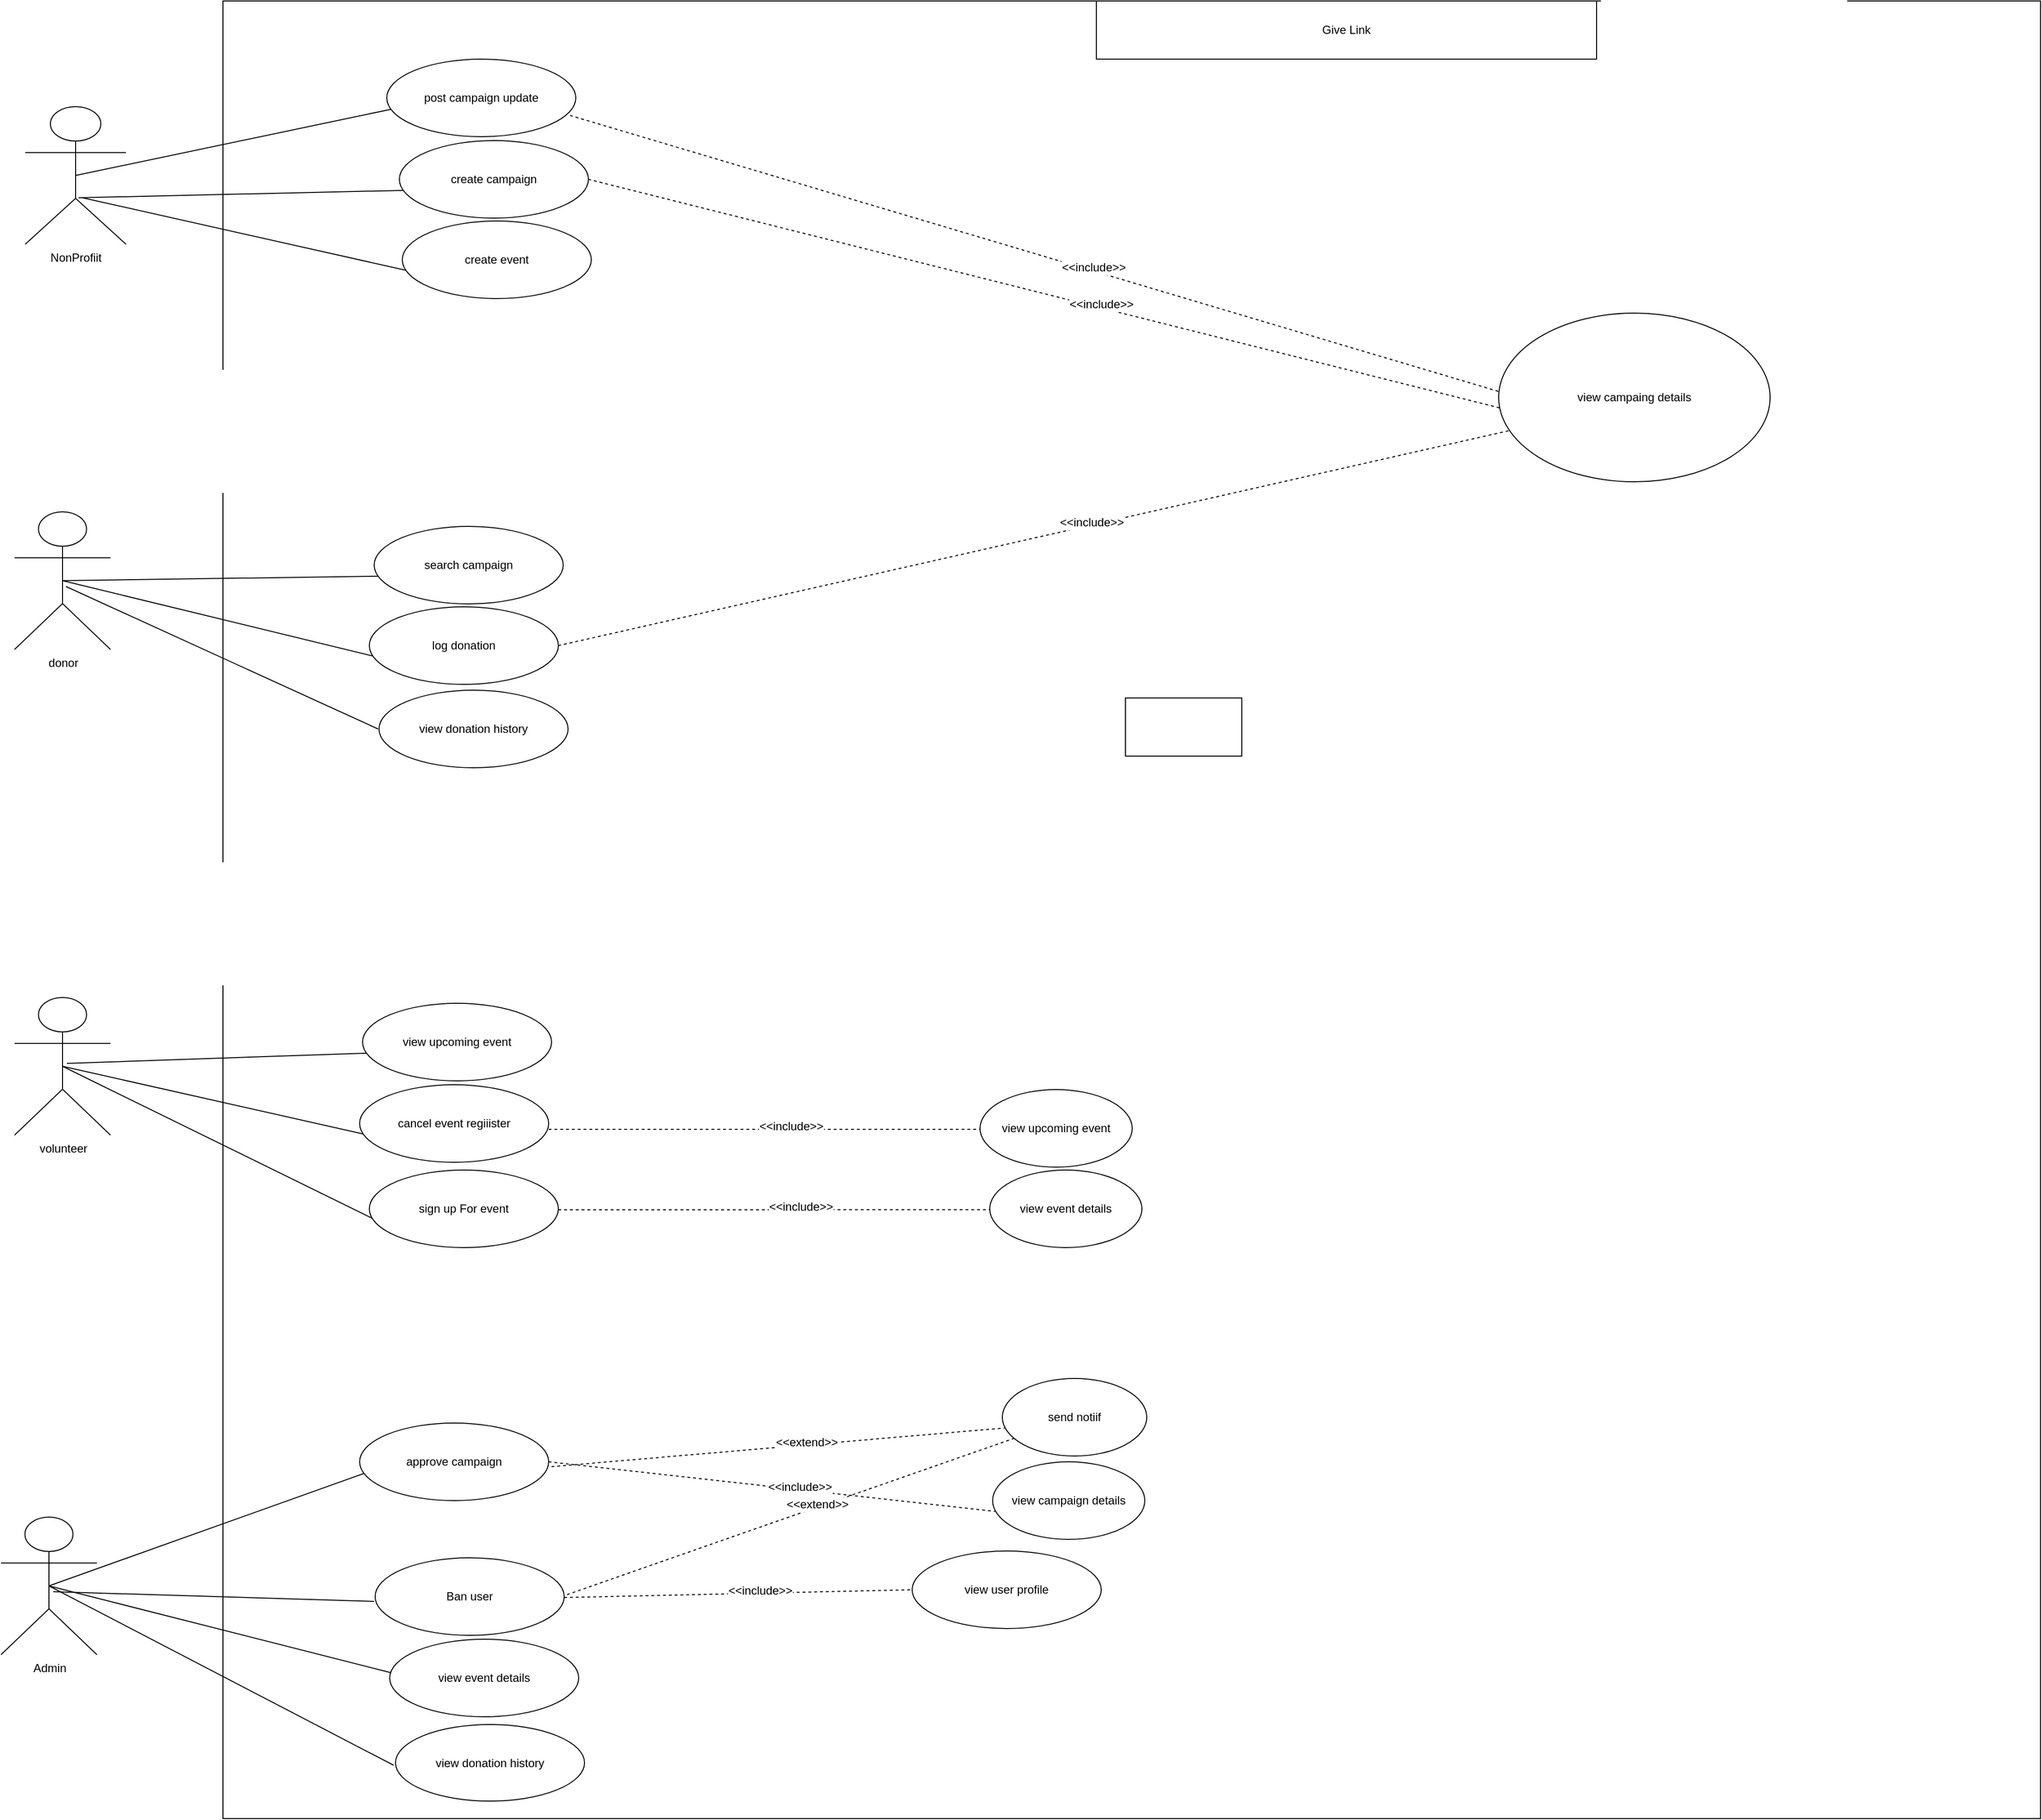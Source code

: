 <mxfile version="26.0.16">
  <diagram name="Page-1" id="x2XZBnWe3_GGs7H4e0xh">
    <mxGraphModel dx="3033" dy="1844" grid="0" gridSize="10" guides="1" tooltips="1" connect="1" arrows="1" fold="1" page="0" pageScale="1" pageWidth="850" pageHeight="1100" math="0" shadow="0">
      <root>
        <mxCell id="0" />
        <mxCell id="1" parent="0" />
        <mxCell id="eGrrehLCJ5-Z8m4WIk6b-1" value="" style="whiteSpace=wrap;html=1;aspect=fixed;" vertex="1" parent="1">
          <mxGeometry x="-985" y="-879" width="1875" height="1875" as="geometry" />
        </mxCell>
        <mxCell id="eGrrehLCJ5-Z8m4WIk6b-6" value="Admin" style="shape=umlActor;verticalLabelPosition=bottom;verticalAlign=top;html=1;outlineConnect=0;" vertex="1" parent="1">
          <mxGeometry x="-1214" y="685" width="99" height="142" as="geometry" />
        </mxCell>
        <mxCell id="eGrrehLCJ5-Z8m4WIk6b-12" value="volunteer" style="shape=umlActor;verticalLabelPosition=bottom;verticalAlign=top;html=1;outlineConnect=0;" vertex="1" parent="1">
          <mxGeometry x="-1200" y="149" width="99" height="142" as="geometry" />
        </mxCell>
        <mxCell id="eGrrehLCJ5-Z8m4WIk6b-13" value="donor" style="shape=umlActor;verticalLabelPosition=bottom;verticalAlign=top;html=1;outlineConnect=0;" vertex="1" parent="1">
          <mxGeometry x="-1200" y="-352" width="99" height="142" as="geometry" />
        </mxCell>
        <mxCell id="eGrrehLCJ5-Z8m4WIk6b-14" value="NonProfiit" style="shape=umlActor;verticalLabelPosition=bottom;verticalAlign=top;html=1;outlineConnect=0;" vertex="1" parent="1">
          <mxGeometry x="-1189" y="-770" width="104" height="142" as="geometry" />
        </mxCell>
        <mxCell id="eGrrehLCJ5-Z8m4WIk6b-18" value="" style="endArrow=none;html=1;rounded=0;fontSize=12;startSize=8;endSize=8;curved=1;entryX=0.032;entryY=0.642;entryDx=0;entryDy=0;entryPerimeter=0;exitX=0.5;exitY=0.5;exitDx=0;exitDy=0;exitPerimeter=0;" edge="1" parent="1" source="eGrrehLCJ5-Z8m4WIk6b-6" target="eGrrehLCJ5-Z8m4WIk6b-19">
          <mxGeometry width="50" height="50" relative="1" as="geometry">
            <mxPoint x="-1070" y="694" as="sourcePoint" />
            <mxPoint x="-1020" y="644" as="targetPoint" />
          </mxGeometry>
        </mxCell>
        <mxCell id="eGrrehLCJ5-Z8m4WIk6b-19" value="approve campaign" style="ellipse;whiteSpace=wrap;html=1;" vertex="1" parent="1">
          <mxGeometry x="-844" y="588" width="195" height="80" as="geometry" />
        </mxCell>
        <mxCell id="eGrrehLCJ5-Z8m4WIk6b-20" value="" style="endArrow=none;html=1;rounded=0;fontSize=12;startSize=8;endSize=8;curved=1;entryX=0.078;entryY=0.835;entryDx=0;entryDy=0;entryPerimeter=0;" edge="1" parent="1">
          <mxGeometry width="50" height="50" relative="1" as="geometry">
            <mxPoint x="-1160" y="762" as="sourcePoint" />
            <mxPoint x="-829" y="772" as="targetPoint" />
          </mxGeometry>
        </mxCell>
        <mxCell id="eGrrehLCJ5-Z8m4WIk6b-21" value="Ban user" style="ellipse;whiteSpace=wrap;html=1;" vertex="1" parent="1">
          <mxGeometry x="-828" y="727" width="195" height="80" as="geometry" />
        </mxCell>
        <mxCell id="eGrrehLCJ5-Z8m4WIk6b-22" value="view campaign details" style="ellipse;whiteSpace=wrap;html=1;" vertex="1" parent="1">
          <mxGeometry x="-191" y="628" width="157" height="80" as="geometry" />
        </mxCell>
        <mxCell id="eGrrehLCJ5-Z8m4WIk6b-26" value="" style="endArrow=none;dashed=1;html=1;rounded=0;fontSize=12;startSize=8;endSize=8;curved=1;entryX=0.015;entryY=0.639;entryDx=0;entryDy=0;entryPerimeter=0;exitX=1;exitY=0.5;exitDx=0;exitDy=0;" edge="1" parent="1" source="eGrrehLCJ5-Z8m4WIk6b-19" target="eGrrehLCJ5-Z8m4WIk6b-22">
          <mxGeometry width="50" height="50" relative="1" as="geometry">
            <mxPoint x="-631" y="679" as="sourcePoint" />
            <mxPoint x="-319" y="729" as="targetPoint" />
          </mxGeometry>
        </mxCell>
        <mxCell id="eGrrehLCJ5-Z8m4WIk6b-28" value="&amp;lt;&amp;lt;include&amp;gt;&amp;gt;" style="edgeLabel;html=1;align=center;verticalAlign=middle;resizable=0;points=[];fontSize=12;" vertex="1" connectable="0" parent="eGrrehLCJ5-Z8m4WIk6b-26">
          <mxGeometry x="0.119" y="3" relative="1" as="geometry">
            <mxPoint x="1" as="offset" />
          </mxGeometry>
        </mxCell>
        <mxCell id="eGrrehLCJ5-Z8m4WIk6b-30" value="" style="endArrow=none;dashed=1;html=1;rounded=0;fontSize=12;startSize=8;endSize=8;curved=1;entryX=0.015;entryY=0.639;entryDx=0;entryDy=0;entryPerimeter=0;" edge="1" target="eGrrehLCJ5-Z8m4WIk6b-32" parent="1">
          <mxGeometry width="50" height="50" relative="1" as="geometry">
            <mxPoint x="-646" y="633" as="sourcePoint" />
            <mxPoint x="-309" y="643" as="targetPoint" />
          </mxGeometry>
        </mxCell>
        <mxCell id="eGrrehLCJ5-Z8m4WIk6b-31" value="&amp;lt;&amp;lt;extend&amp;gt;&amp;gt;" style="edgeLabel;html=1;align=center;verticalAlign=middle;resizable=0;points=[];fontSize=12;" vertex="1" connectable="0" parent="eGrrehLCJ5-Z8m4WIk6b-30">
          <mxGeometry x="0.119" y="3" relative="1" as="geometry">
            <mxPoint x="1" as="offset" />
          </mxGeometry>
        </mxCell>
        <mxCell id="eGrrehLCJ5-Z8m4WIk6b-32" value="send notiif" style="ellipse;whiteSpace=wrap;html=1;" vertex="1" parent="1">
          <mxGeometry x="-181" y="542" width="149" height="80" as="geometry" />
        </mxCell>
        <mxCell id="eGrrehLCJ5-Z8m4WIk6b-33" value="view user profile" style="ellipse;whiteSpace=wrap;html=1;" vertex="1" parent="1">
          <mxGeometry x="-274" y="720" width="195" height="80" as="geometry" />
        </mxCell>
        <mxCell id="eGrrehLCJ5-Z8m4WIk6b-35" value="" style="endArrow=none;dashed=1;html=1;rounded=0;fontSize=12;startSize=8;endSize=8;curved=1;exitX=1;exitY=0.5;exitDx=0;exitDy=0;entryX=0;entryY=0.5;entryDx=0;entryDy=0;" edge="1" parent="1" target="eGrrehLCJ5-Z8m4WIk6b-33">
          <mxGeometry width="50" height="50" relative="1" as="geometry">
            <mxPoint x="-633" y="768" as="sourcePoint" />
            <mxPoint x="-465" y="765" as="targetPoint" />
          </mxGeometry>
        </mxCell>
        <mxCell id="eGrrehLCJ5-Z8m4WIk6b-36" value="&amp;lt;&amp;lt;include&amp;gt;&amp;gt;" style="edgeLabel;html=1;align=center;verticalAlign=middle;resizable=0;points=[];fontSize=12;" vertex="1" connectable="0" parent="eGrrehLCJ5-Z8m4WIk6b-35">
          <mxGeometry x="0.119" y="3" relative="1" as="geometry">
            <mxPoint x="1" as="offset" />
          </mxGeometry>
        </mxCell>
        <mxCell id="eGrrehLCJ5-Z8m4WIk6b-39" value="" style="endArrow=none;dashed=1;html=1;rounded=0;fontSize=12;startSize=8;endSize=8;curved=1;" edge="1" parent="1" target="eGrrehLCJ5-Z8m4WIk6b-32">
          <mxGeometry width="50" height="50" relative="1" as="geometry">
            <mxPoint x="-630" y="765" as="sourcePoint" />
            <mxPoint x="-169" y="682" as="targetPoint" />
          </mxGeometry>
        </mxCell>
        <mxCell id="eGrrehLCJ5-Z8m4WIk6b-40" value="&amp;lt;&amp;lt;extend&amp;gt;&amp;gt;" style="edgeLabel;html=1;align=center;verticalAlign=middle;resizable=0;points=[];fontSize=12;" vertex="1" connectable="0" parent="eGrrehLCJ5-Z8m4WIk6b-39">
          <mxGeometry x="0.119" y="3" relative="1" as="geometry">
            <mxPoint x="1" as="offset" />
          </mxGeometry>
        </mxCell>
        <mxCell id="eGrrehLCJ5-Z8m4WIk6b-43" value="" style="endArrow=none;html=1;rounded=0;fontSize=12;startSize=8;endSize=8;curved=1;entryX=0.078;entryY=0.835;entryDx=0;entryDy=0;entryPerimeter=0;exitX=0.5;exitY=0.5;exitDx=0;exitDy=0;exitPerimeter=0;" edge="1" parent="1" source="eGrrehLCJ5-Z8m4WIk6b-6">
          <mxGeometry width="50" height="50" relative="1" as="geometry">
            <mxPoint x="-1141" y="836" as="sourcePoint" />
            <mxPoint x="-810" y="846" as="targetPoint" />
          </mxGeometry>
        </mxCell>
        <mxCell id="eGrrehLCJ5-Z8m4WIk6b-44" value="view event details" style="ellipse;whiteSpace=wrap;html=1;" vertex="1" parent="1">
          <mxGeometry x="-813" y="811" width="195" height="80" as="geometry" />
        </mxCell>
        <mxCell id="eGrrehLCJ5-Z8m4WIk6b-45" value="" style="endArrow=none;html=1;rounded=0;fontSize=12;startSize=8;endSize=8;curved=1;entryX=0.078;entryY=0.835;entryDx=0;entryDy=0;entryPerimeter=0;exitX=0.5;exitY=0.5;exitDx=0;exitDy=0;exitPerimeter=0;" edge="1" parent="1" source="eGrrehLCJ5-Z8m4WIk6b-6">
          <mxGeometry width="50" height="50" relative="1" as="geometry">
            <mxPoint x="-1140" y="931" as="sourcePoint" />
            <mxPoint x="-809" y="941" as="targetPoint" />
          </mxGeometry>
        </mxCell>
        <mxCell id="eGrrehLCJ5-Z8m4WIk6b-46" value="view donation history" style="ellipse;whiteSpace=wrap;html=1;" vertex="1" parent="1">
          <mxGeometry x="-807" y="899" width="195" height="79" as="geometry" />
        </mxCell>
        <mxCell id="eGrrehLCJ5-Z8m4WIk6b-52" value="" style="endArrow=none;html=1;rounded=0;fontSize=12;startSize=8;endSize=8;curved=1;entryX=0.032;entryY=0.642;entryDx=0;entryDy=0;entryPerimeter=0;exitX=0.5;exitY=0.5;exitDx=0;exitDy=0;exitPerimeter=0;" edge="1" target="eGrrehLCJ5-Z8m4WIk6b-53" parent="1" source="eGrrehLCJ5-Z8m4WIk6b-12">
          <mxGeometry width="50" height="50" relative="1" as="geometry">
            <mxPoint x="-1154" y="766" as="sourcePoint" />
            <mxPoint x="-1010" y="654" as="targetPoint" />
          </mxGeometry>
        </mxCell>
        <mxCell id="eGrrehLCJ5-Z8m4WIk6b-53" value="sign up For event" style="ellipse;whiteSpace=wrap;html=1;" vertex="1" parent="1">
          <mxGeometry x="-834" y="327" width="195" height="80" as="geometry" />
        </mxCell>
        <mxCell id="eGrrehLCJ5-Z8m4WIk6b-54" value="" style="endArrow=none;html=1;rounded=0;fontSize=12;startSize=8;endSize=8;curved=1;entryX=0.032;entryY=0.642;entryDx=0;entryDy=0;entryPerimeter=0;exitX=0.5;exitY=0.5;exitDx=0;exitDy=0;exitPerimeter=0;" edge="1" target="eGrrehLCJ5-Z8m4WIk6b-55" parent="1" source="eGrrehLCJ5-Z8m4WIk6b-12">
          <mxGeometry width="50" height="50" relative="1" as="geometry">
            <mxPoint x="-1164" y="125" as="sourcePoint" />
            <mxPoint x="-1020" y="566" as="targetPoint" />
          </mxGeometry>
        </mxCell>
        <mxCell id="eGrrehLCJ5-Z8m4WIk6b-55" value="cancel event regiiister" style="ellipse;whiteSpace=wrap;html=1;" vertex="1" parent="1">
          <mxGeometry x="-844" y="239" width="195" height="80" as="geometry" />
        </mxCell>
        <mxCell id="eGrrehLCJ5-Z8m4WIk6b-60" value="" style="endArrow=none;html=1;rounded=0;fontSize=12;startSize=8;endSize=8;curved=1;entryX=0.032;entryY=0.642;entryDx=0;entryDy=0;entryPerimeter=0;" edge="1" target="eGrrehLCJ5-Z8m4WIk6b-61" parent="1">
          <mxGeometry width="50" height="50" relative="1" as="geometry">
            <mxPoint x="-1146" y="217" as="sourcePoint" />
            <mxPoint x="-1017" y="482" as="targetPoint" />
          </mxGeometry>
        </mxCell>
        <mxCell id="eGrrehLCJ5-Z8m4WIk6b-61" value="view upcoming event" style="ellipse;whiteSpace=wrap;html=1;" vertex="1" parent="1">
          <mxGeometry x="-841" y="155" width="195" height="80" as="geometry" />
        </mxCell>
        <mxCell id="eGrrehLCJ5-Z8m4WIk6b-62" value="" style="endArrow=none;dashed=1;html=1;rounded=0;fontSize=12;startSize=8;endSize=8;curved=1;entryX=0.422;entryY=0.665;entryDx=0;entryDy=0;entryPerimeter=0;exitX=1;exitY=0.5;exitDx=0;exitDy=0;" edge="1" parent="1" target="eGrrehLCJ5-Z8m4WIk6b-1">
          <mxGeometry width="50" height="50" relative="1" as="geometry">
            <mxPoint x="-639" y="368" as="sourcePoint" />
            <mxPoint x="-179" y="419" as="targetPoint" />
          </mxGeometry>
        </mxCell>
        <mxCell id="eGrrehLCJ5-Z8m4WIk6b-63" value="&amp;lt;&amp;lt;include&amp;gt;&amp;gt;" style="edgeLabel;html=1;align=center;verticalAlign=middle;resizable=0;points=[];fontSize=12;" vertex="1" connectable="0" parent="eGrrehLCJ5-Z8m4WIk6b-62">
          <mxGeometry x="0.119" y="3" relative="1" as="geometry">
            <mxPoint x="1" as="offset" />
          </mxGeometry>
        </mxCell>
        <mxCell id="eGrrehLCJ5-Z8m4WIk6b-64" value="view event details" style="ellipse;whiteSpace=wrap;html=1;" vertex="1" parent="1">
          <mxGeometry x="-194" y="327" width="157" height="80" as="geometry" />
        </mxCell>
        <mxCell id="eGrrehLCJ5-Z8m4WIk6b-65" value="" style="endArrow=none;dashed=1;html=1;rounded=0;fontSize=12;startSize=8;endSize=8;curved=1;entryX=0.422;entryY=0.665;entryDx=0;entryDy=0;entryPerimeter=0;exitX=1;exitY=0.5;exitDx=0;exitDy=0;" edge="1" parent="1">
          <mxGeometry width="50" height="50" relative="1" as="geometry">
            <mxPoint x="-649" y="285" as="sourcePoint" />
            <mxPoint x="-204" y="285" as="targetPoint" />
          </mxGeometry>
        </mxCell>
        <mxCell id="eGrrehLCJ5-Z8m4WIk6b-66" value="&amp;lt;&amp;lt;include&amp;gt;&amp;gt;" style="edgeLabel;html=1;align=center;verticalAlign=middle;resizable=0;points=[];fontSize=12;" vertex="1" connectable="0" parent="eGrrehLCJ5-Z8m4WIk6b-65">
          <mxGeometry x="0.119" y="3" relative="1" as="geometry">
            <mxPoint x="1" as="offset" />
          </mxGeometry>
        </mxCell>
        <mxCell id="eGrrehLCJ5-Z8m4WIk6b-67" value="view upcoming event" style="ellipse;whiteSpace=wrap;html=1;" vertex="1" parent="1">
          <mxGeometry x="-204" y="244" width="157" height="80" as="geometry" />
        </mxCell>
        <mxCell id="eGrrehLCJ5-Z8m4WIk6b-73" value="" style="endArrow=none;html=1;rounded=0;fontSize=12;startSize=8;endSize=8;curved=1;entryX=0.032;entryY=0.642;entryDx=0;entryDy=0;entryPerimeter=0;exitX=0.5;exitY=0.5;exitDx=0;exitDy=0;exitPerimeter=0;" edge="1" target="eGrrehLCJ5-Z8m4WIk6b-74" parent="1" source="eGrrehLCJ5-Z8m4WIk6b-13">
          <mxGeometry width="50" height="50" relative="1" as="geometry">
            <mxPoint x="-1140" y="-273" as="sourcePoint" />
            <mxPoint x="-1010" y="73" as="targetPoint" />
          </mxGeometry>
        </mxCell>
        <mxCell id="eGrrehLCJ5-Z8m4WIk6b-74" value="log donation" style="ellipse;whiteSpace=wrap;html=1;" vertex="1" parent="1">
          <mxGeometry x="-834" y="-254" width="195" height="80" as="geometry" />
        </mxCell>
        <mxCell id="eGrrehLCJ5-Z8m4WIk6b-77" value="" style="endArrow=none;html=1;rounded=0;fontSize=12;startSize=8;endSize=8;curved=1;entryX=0.032;entryY=0.642;entryDx=0;entryDy=0;entryPerimeter=0;exitX=0.5;exitY=0.5;exitDx=0;exitDy=0;exitPerimeter=0;" edge="1" target="eGrrehLCJ5-Z8m4WIk6b-78" parent="1" source="eGrrehLCJ5-Z8m4WIk6b-13">
          <mxGeometry width="50" height="50" relative="1" as="geometry">
            <mxPoint x="-1145" y="-364" as="sourcePoint" />
            <mxPoint x="-1005" y="-10" as="targetPoint" />
          </mxGeometry>
        </mxCell>
        <mxCell id="eGrrehLCJ5-Z8m4WIk6b-78" value="search campaign" style="ellipse;whiteSpace=wrap;html=1;" vertex="1" parent="1">
          <mxGeometry x="-829" y="-337" width="195" height="80" as="geometry" />
        </mxCell>
        <mxCell id="eGrrehLCJ5-Z8m4WIk6b-79" value="" style="endArrow=none;html=1;rounded=0;fontSize=12;startSize=8;endSize=8;curved=1;" edge="1" parent="1">
          <mxGeometry width="50" height="50" relative="1" as="geometry">
            <mxPoint x="-1147" y="-275" as="sourcePoint" />
            <mxPoint x="-825" y="-128" as="targetPoint" />
          </mxGeometry>
        </mxCell>
        <mxCell id="eGrrehLCJ5-Z8m4WIk6b-80" value="view donation history" style="ellipse;whiteSpace=wrap;html=1;" vertex="1" parent="1">
          <mxGeometry x="-824" y="-168" width="195" height="80" as="geometry" />
        </mxCell>
        <mxCell id="eGrrehLCJ5-Z8m4WIk6b-82" value="" style="endArrow=none;html=1;rounded=0;fontSize=12;startSize=8;endSize=8;curved=1;entryX=0.032;entryY=0.642;entryDx=0;entryDy=0;entryPerimeter=0;exitX=0.5;exitY=0.5;exitDx=0;exitDy=0;exitPerimeter=0;" edge="1" parent="1" target="eGrrehLCJ5-Z8m4WIk6b-83">
          <mxGeometry width="50" height="50" relative="1" as="geometry">
            <mxPoint x="-1134" y="-676" as="sourcePoint" />
            <mxPoint x="-989" y="-405" as="targetPoint" />
          </mxGeometry>
        </mxCell>
        <mxCell id="eGrrehLCJ5-Z8m4WIk6b-83" value="create campaign" style="ellipse;whiteSpace=wrap;html=1;" vertex="1" parent="1">
          <mxGeometry x="-803" y="-735" width="195" height="80" as="geometry" />
        </mxCell>
        <mxCell id="eGrrehLCJ5-Z8m4WIk6b-84" value="" style="endArrow=none;html=1;rounded=0;fontSize=12;startSize=8;endSize=8;curved=1;entryX=0.032;entryY=0.642;entryDx=0;entryDy=0;entryPerimeter=0;exitX=0.5;exitY=0.5;exitDx=0;exitDy=0;exitPerimeter=0;" edge="1" target="eGrrehLCJ5-Z8m4WIk6b-85" parent="1" source="eGrrehLCJ5-Z8m4WIk6b-14">
          <mxGeometry width="50" height="50" relative="1" as="geometry">
            <mxPoint x="-1137" y="-763" as="sourcePoint" />
            <mxPoint x="-992" y="-492" as="targetPoint" />
          </mxGeometry>
        </mxCell>
        <mxCell id="eGrrehLCJ5-Z8m4WIk6b-85" value="post campaign update" style="ellipse;whiteSpace=wrap;html=1;" vertex="1" parent="1">
          <mxGeometry x="-816" y="-819" width="195" height="80" as="geometry" />
        </mxCell>
        <mxCell id="eGrrehLCJ5-Z8m4WIk6b-86" value="" style="endArrow=none;html=1;rounded=0;fontSize=12;startSize=8;endSize=8;curved=1;entryX=0.032;entryY=0.642;entryDx=0;entryDy=0;entryPerimeter=0;" edge="1" target="eGrrehLCJ5-Z8m4WIk6b-87" parent="1">
          <mxGeometry width="50" height="50" relative="1" as="geometry">
            <mxPoint x="-1130" y="-676" as="sourcePoint" />
            <mxPoint x="-983" y="-325" as="targetPoint" />
          </mxGeometry>
        </mxCell>
        <mxCell id="eGrrehLCJ5-Z8m4WIk6b-87" value="create event" style="ellipse;whiteSpace=wrap;html=1;" vertex="1" parent="1">
          <mxGeometry x="-800" y="-652" width="195" height="80" as="geometry" />
        </mxCell>
        <mxCell id="eGrrehLCJ5-Z8m4WIk6b-90" value="" style="endArrow=none;dashed=1;html=1;rounded=0;fontSize=12;startSize=8;endSize=8;curved=1;entryX=0.422;entryY=0.665;entryDx=0;entryDy=0;entryPerimeter=0;exitX=0.191;exitY=0.063;exitDx=0;exitDy=0;exitPerimeter=0;" edge="1" parent="1" source="eGrrehLCJ5-Z8m4WIk6b-1">
          <mxGeometry width="50" height="50" relative="1" as="geometry">
            <mxPoint x="-110" y="-475" as="sourcePoint" />
            <mxPoint x="335" y="-475" as="targetPoint" />
          </mxGeometry>
        </mxCell>
        <mxCell id="eGrrehLCJ5-Z8m4WIk6b-91" value="&amp;lt;&amp;lt;include&amp;gt;&amp;gt;" style="edgeLabel;html=1;align=center;verticalAlign=middle;resizable=0;points=[];fontSize=12;" vertex="1" connectable="0" parent="eGrrehLCJ5-Z8m4WIk6b-90">
          <mxGeometry x="0.119" y="3" relative="1" as="geometry">
            <mxPoint x="1" as="offset" />
          </mxGeometry>
        </mxCell>
        <mxCell id="eGrrehLCJ5-Z8m4WIk6b-92" value="view campaing details" style="ellipse;whiteSpace=wrap;html=1;" vertex="1" parent="1">
          <mxGeometry x="331" y="-557" width="280" height="174" as="geometry" />
        </mxCell>
        <mxCell id="eGrrehLCJ5-Z8m4WIk6b-94" value="" style="endArrow=none;dashed=1;html=1;rounded=0;fontSize=12;startSize=8;endSize=8;curved=1;entryX=0.422;entryY=0.665;entryDx=0;entryDy=0;entryPerimeter=0;exitX=1;exitY=0.5;exitDx=0;exitDy=0;" edge="1" parent="1" source="eGrrehLCJ5-Z8m4WIk6b-83">
          <mxGeometry width="50" height="50" relative="1" as="geometry">
            <mxPoint x="-629" y="-745" as="sourcePoint" />
            <mxPoint x="333" y="-459" as="targetPoint" />
          </mxGeometry>
        </mxCell>
        <mxCell id="eGrrehLCJ5-Z8m4WIk6b-95" value="&amp;lt;&amp;lt;include&amp;gt;&amp;gt;" style="edgeLabel;html=1;align=center;verticalAlign=middle;resizable=0;points=[];fontSize=12;" vertex="1" connectable="0" parent="eGrrehLCJ5-Z8m4WIk6b-94">
          <mxGeometry x="0.119" y="3" relative="1" as="geometry">
            <mxPoint x="1" as="offset" />
          </mxGeometry>
        </mxCell>
        <mxCell id="eGrrehLCJ5-Z8m4WIk6b-96" value="" style="endArrow=none;dashed=1;html=1;rounded=0;fontSize=12;startSize=8;endSize=8;curved=1;entryX=0.422;entryY=0.665;entryDx=0;entryDy=0;entryPerimeter=0;exitX=1;exitY=0.5;exitDx=0;exitDy=0;" edge="1" parent="1" source="eGrrehLCJ5-Z8m4WIk6b-74">
          <mxGeometry width="50" height="50" relative="1" as="geometry">
            <mxPoint x="-598" y="-672" as="sourcePoint" />
            <mxPoint x="343" y="-436" as="targetPoint" />
          </mxGeometry>
        </mxCell>
        <mxCell id="eGrrehLCJ5-Z8m4WIk6b-97" value="&amp;lt;&amp;lt;include&amp;gt;&amp;gt;" style="edgeLabel;html=1;align=center;verticalAlign=middle;resizable=0;points=[];fontSize=12;" vertex="1" connectable="0" parent="eGrrehLCJ5-Z8m4WIk6b-96">
          <mxGeometry x="0.119" y="3" relative="1" as="geometry">
            <mxPoint x="1" as="offset" />
          </mxGeometry>
        </mxCell>
        <mxCell id="eGrrehLCJ5-Z8m4WIk6b-98" value="" style="rounded=0;whiteSpace=wrap;html=1;" vertex="1" parent="1">
          <mxGeometry x="-54" y="-160" width="120" height="60" as="geometry" />
        </mxCell>
        <mxCell id="eGrrehLCJ5-Z8m4WIk6b-99" value="Give Link" style="rounded=0;whiteSpace=wrap;html=1;" vertex="1" parent="1">
          <mxGeometry x="-84" y="-879" width="516" height="60" as="geometry" />
        </mxCell>
      </root>
    </mxGraphModel>
  </diagram>
</mxfile>

